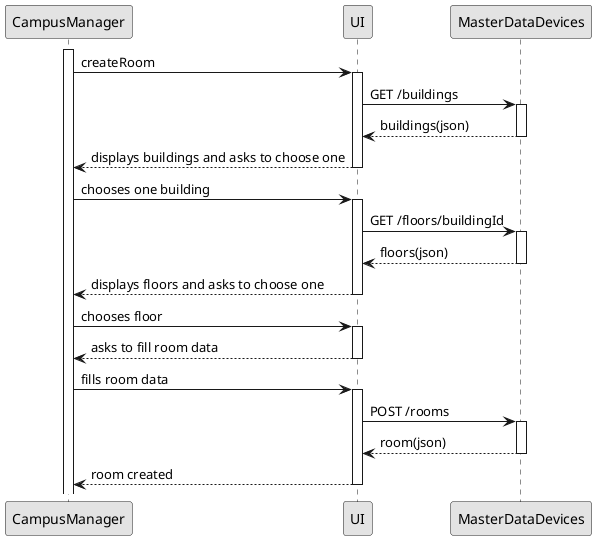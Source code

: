 @startuml
'http://plantuml.com/skinparam.html
skinparam monochrome true
skinparam packageStyle rect
skinparam shadowing false

participant CampusManager as CP
participant UI as UI
participant MasterDataDevices as MDD

activate CP
 CP -> UI: createRoom
  activate UI
   UI -> MDD: GET /buildings
   activate MDD
    MDD --> UI: buildings(json)
   deactivate MDD
   UI --> CP: displays buildings and asks to choose one
  deactivate UI
 CP -> UI: chooses one building
  activate UI
   UI -> MDD: GET /floors/buildingId
   activate MDD
    MDD --> UI: floors(json)
   deactivate MDD
   UI --> CP: displays floors and asks to choose one
  deactivate UI
  CP -> UI: chooses floor
   activate UI
   UI --> CP: asks to fill room data
   deactivate UI
  CP -> UI: fills room data
  activate UI
   UI -> MDD: POST /rooms
   activate MDD
    MDD --> UI: room(json)
   deactivate MDD
   UI --> CP: room created
  deactivate UI
@enduml